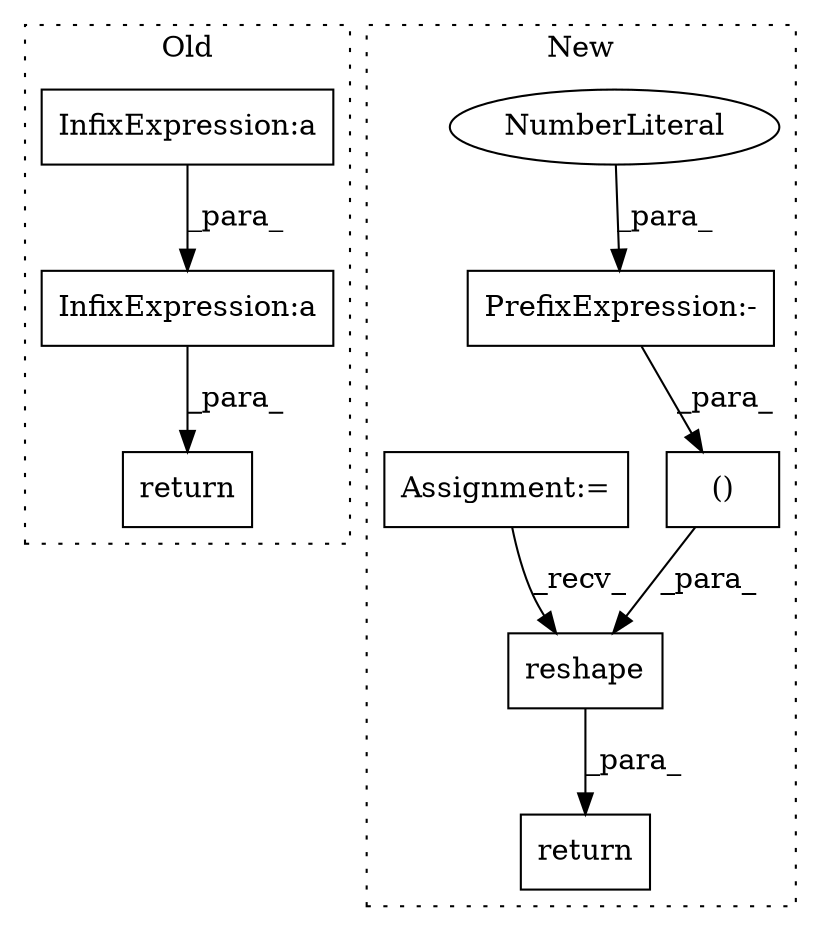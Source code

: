 digraph G {
subgraph cluster0 {
1 [label="return" a="41" s="1399" l="7" shape="box"];
8 [label="InfixExpression:a" a="27" s="1412" l="3" shape="box"];
9 [label="InfixExpression:a" a="27" s="1417" l="3" shape="box"];
label = "Old";
style="dotted";
}
subgraph cluster1 {
2 [label="reshape" a="32" s="1834,1863" l="13,2" shape="box"];
3 [label="return" a="41" s="1784" l="7" shape="box"];
4 [label="PrefixExpression:-" a="38" s="1847" l="1" shape="box"];
5 [label="NumberLiteral" a="34" s="1848" l="1" shape="ellipse"];
6 [label="Assignment:=" a="7" s="1753" l="1" shape="box"];
7 [label="()" a="106" s="1847" l="16" shape="box"];
label = "New";
style="dotted";
}
2 -> 3 [label="_para_"];
4 -> 7 [label="_para_"];
5 -> 4 [label="_para_"];
6 -> 2 [label="_recv_"];
7 -> 2 [label="_para_"];
8 -> 9 [label="_para_"];
9 -> 1 [label="_para_"];
}